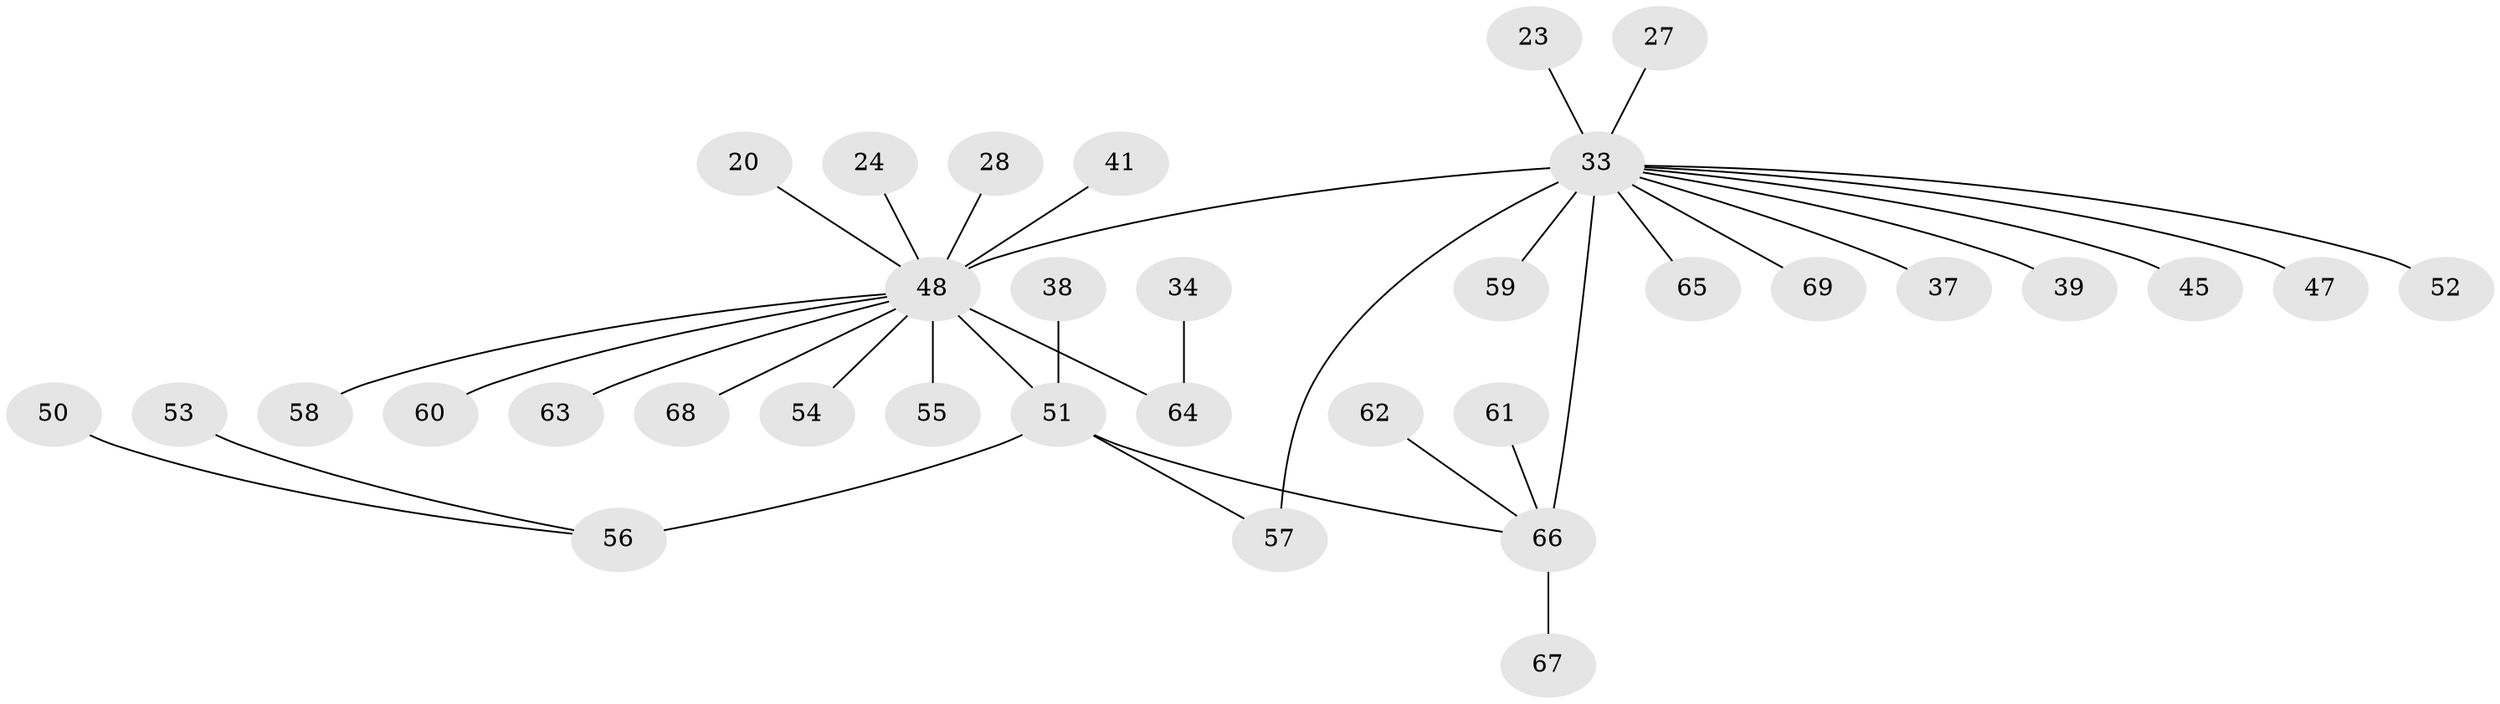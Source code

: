 // original degree distribution, {4: 0.07246376811594203, 5: 0.057971014492753624, 6: 0.014492753623188406, 9: 0.014492753623188406, 8: 0.014492753623188406, 7: 0.028985507246376812, 10: 0.014492753623188406, 12: 0.014492753623188406, 3: 0.028985507246376812, 2: 0.14492753623188406, 1: 0.5942028985507246}
// Generated by graph-tools (version 1.1) at 2025/55/03/09/25 04:55:53]
// undirected, 34 vertices, 35 edges
graph export_dot {
graph [start="1"]
  node [color=gray90,style=filled];
  20;
  23;
  24;
  27;
  28;
  33 [super="+11+5+2"];
  34;
  37;
  38;
  39;
  41;
  45 [super="+42"];
  47;
  48 [super="+25+31+35+13+15"];
  50;
  51 [super="+36"];
  52;
  53 [super="+32"];
  54;
  55 [super="+44"];
  56 [super="+49"];
  57 [super="+3+19"];
  58;
  59;
  60;
  61;
  62;
  63;
  64 [super="+18"];
  65;
  66 [super="+6+30"];
  67;
  68 [super="+17"];
  69 [super="+43"];
  20 -- 48;
  23 -- 33;
  24 -- 48;
  27 -- 33;
  28 -- 48;
  33 -- 37;
  33 -- 69;
  33 -- 39 [weight=2];
  33 -- 45;
  33 -- 52;
  33 -- 59;
  33 -- 65;
  33 -- 48 [weight=6];
  33 -- 47;
  33 -- 57 [weight=2];
  33 -- 66 [weight=3];
  34 -- 64;
  38 -- 51;
  41 -- 48;
  48 -- 68;
  48 -- 60;
  48 -- 54;
  48 -- 58;
  48 -- 63;
  48 -- 55;
  48 -- 64 [weight=2];
  48 -- 51 [weight=2];
  50 -- 56;
  51 -- 66;
  51 -- 56 [weight=2];
  51 -- 57;
  53 -- 56;
  61 -- 66;
  62 -- 66;
  66 -- 67;
}
